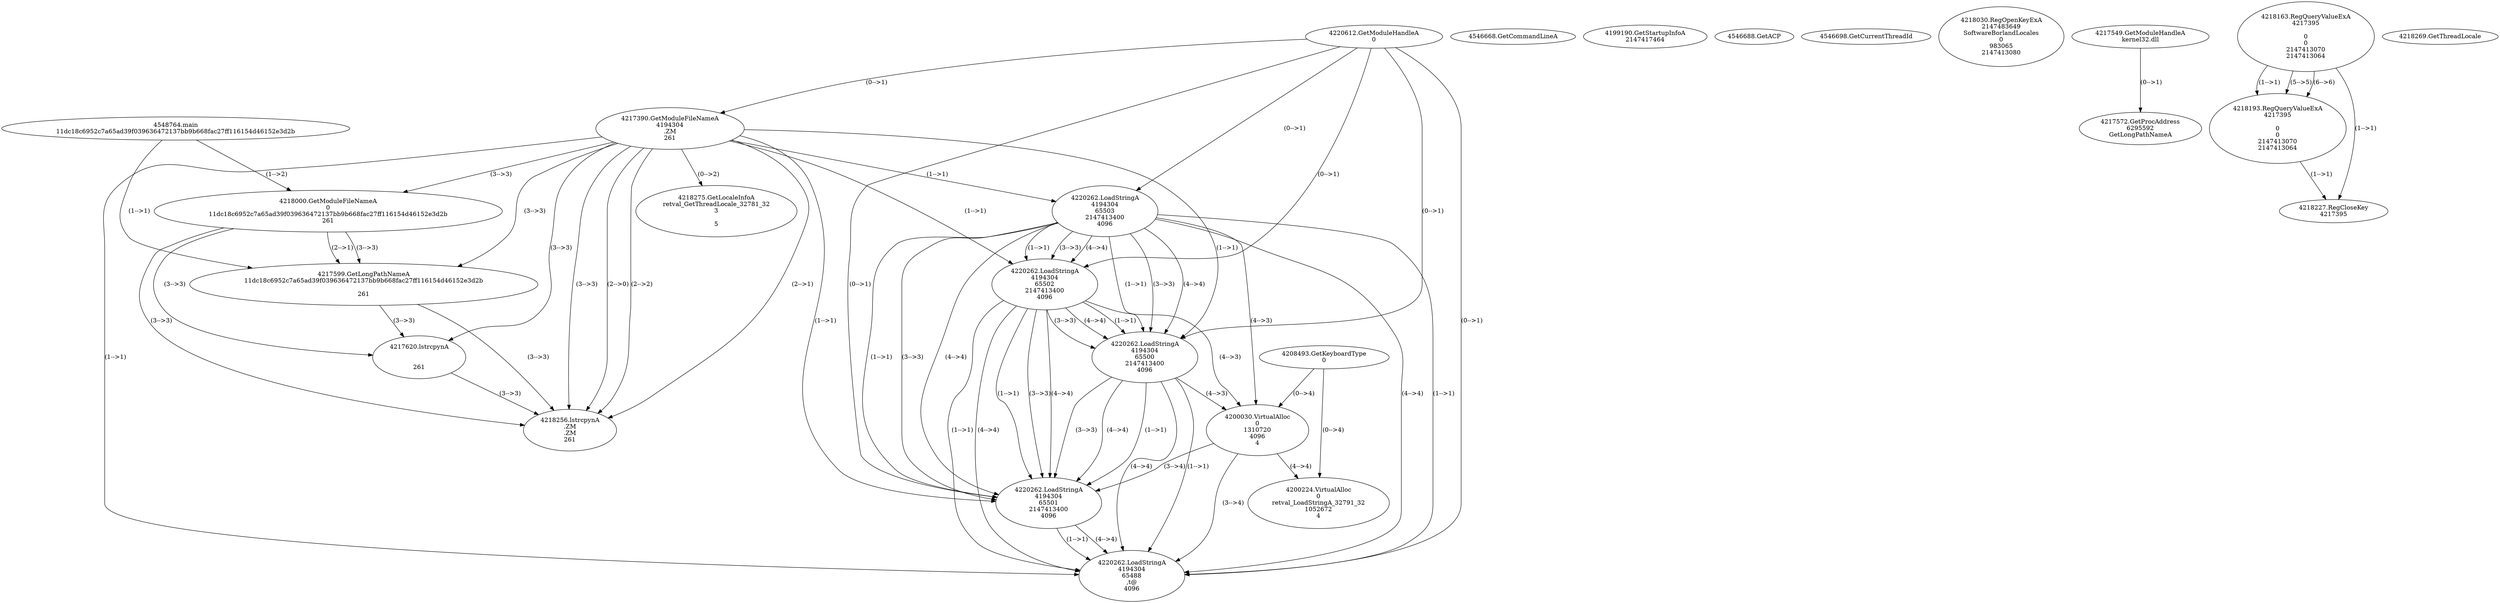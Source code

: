 // Global SCDG with merge call
digraph {
	0 [label="4548764.main
11dc18c6952c7a65ad39f039636472137bb9b668fac27ff116154d46152e3d2b"]
	1 [label="4220612.GetModuleHandleA
0"]
	2 [label="4208493.GetKeyboardType
0"]
	3 [label="4546668.GetCommandLineA
"]
	4 [label="4199190.GetStartupInfoA
2147417464"]
	5 [label="4546688.GetACP
"]
	6 [label="4546698.GetCurrentThreadId
"]
	7 [label="4217390.GetModuleFileNameA
4194304
.ZM
261"]
	1 -> 7 [label="(0-->1)"]
	8 [label="4218000.GetModuleFileNameA
0
11dc18c6952c7a65ad39f039636472137bb9b668fac27ff116154d46152e3d2b
261"]
	0 -> 8 [label="(1-->2)"]
	7 -> 8 [label="(3-->3)"]
	9 [label="4218030.RegOpenKeyExA
2147483649
Software\Borland\Locales
0
983065
2147413080"]
	10 [label="4217549.GetModuleHandleA
kernel32.dll"]
	11 [label="4217572.GetProcAddress
6295592
GetLongPathNameA"]
	10 -> 11 [label="(0-->1)"]
	12 [label="4217599.GetLongPathNameA
11dc18c6952c7a65ad39f039636472137bb9b668fac27ff116154d46152e3d2b

261"]
	0 -> 12 [label="(1-->1)"]
	8 -> 12 [label="(2-->1)"]
	7 -> 12 [label="(3-->3)"]
	8 -> 12 [label="(3-->3)"]
	13 [label="4217620.lstrcpynA


261"]
	7 -> 13 [label="(3-->3)"]
	8 -> 13 [label="(3-->3)"]
	12 -> 13 [label="(3-->3)"]
	14 [label="4218163.RegQueryValueExA
4217395

0
0
2147413070
2147413064"]
	15 [label="4218193.RegQueryValueExA
4217395

0
0
2147413070
2147413064"]
	14 -> 15 [label="(1-->1)"]
	14 -> 15 [label="(5-->5)"]
	14 -> 15 [label="(6-->6)"]
	16 [label="4218227.RegCloseKey
4217395"]
	14 -> 16 [label="(1-->1)"]
	15 -> 16 [label="(1-->1)"]
	17 [label="4218256.lstrcpynA
.ZM
.ZM
261"]
	7 -> 17 [label="(2-->1)"]
	7 -> 17 [label="(2-->2)"]
	7 -> 17 [label="(3-->3)"]
	8 -> 17 [label="(3-->3)"]
	12 -> 17 [label="(3-->3)"]
	13 -> 17 [label="(3-->3)"]
	7 -> 17 [label="(2-->0)"]
	18 [label="4218269.GetThreadLocale
"]
	19 [label="4218275.GetLocaleInfoA
retval_GetThreadLocale_32781_32
3

5"]
	7 -> 19 [label="(0-->2)"]
	20 [label="4220262.LoadStringA
4194304
65503
2147413400
4096"]
	1 -> 20 [label="(0-->1)"]
	7 -> 20 [label="(1-->1)"]
	21 [label="4220262.LoadStringA
4194304
65502
2147413400
4096"]
	1 -> 21 [label="(0-->1)"]
	7 -> 21 [label="(1-->1)"]
	20 -> 21 [label="(1-->1)"]
	20 -> 21 [label="(3-->3)"]
	20 -> 21 [label="(4-->4)"]
	22 [label="4220262.LoadStringA
4194304
65500
2147413400
4096"]
	1 -> 22 [label="(0-->1)"]
	7 -> 22 [label="(1-->1)"]
	20 -> 22 [label="(1-->1)"]
	21 -> 22 [label="(1-->1)"]
	20 -> 22 [label="(3-->3)"]
	21 -> 22 [label="(3-->3)"]
	20 -> 22 [label="(4-->4)"]
	21 -> 22 [label="(4-->4)"]
	23 [label="4200030.VirtualAlloc
0
1310720
4096
4"]
	20 -> 23 [label="(4-->3)"]
	21 -> 23 [label="(4-->3)"]
	22 -> 23 [label="(4-->3)"]
	2 -> 23 [label="(0-->4)"]
	24 [label="4220262.LoadStringA
4194304
65501
2147413400
4096"]
	1 -> 24 [label="(0-->1)"]
	7 -> 24 [label="(1-->1)"]
	20 -> 24 [label="(1-->1)"]
	21 -> 24 [label="(1-->1)"]
	22 -> 24 [label="(1-->1)"]
	20 -> 24 [label="(3-->3)"]
	21 -> 24 [label="(3-->3)"]
	22 -> 24 [label="(3-->3)"]
	20 -> 24 [label="(4-->4)"]
	21 -> 24 [label="(4-->4)"]
	22 -> 24 [label="(4-->4)"]
	23 -> 24 [label="(3-->4)"]
	25 [label="4220262.LoadStringA
4194304
65488
,t@
4096"]
	1 -> 25 [label="(0-->1)"]
	7 -> 25 [label="(1-->1)"]
	20 -> 25 [label="(1-->1)"]
	21 -> 25 [label="(1-->1)"]
	22 -> 25 [label="(1-->1)"]
	24 -> 25 [label="(1-->1)"]
	20 -> 25 [label="(4-->4)"]
	21 -> 25 [label="(4-->4)"]
	22 -> 25 [label="(4-->4)"]
	23 -> 25 [label="(3-->4)"]
	24 -> 25 [label="(4-->4)"]
	26 [label="4200224.VirtualAlloc
0
retval_LoadStringA_32791_32
1052672
4"]
	2 -> 26 [label="(0-->4)"]
	23 -> 26 [label="(4-->4)"]
}
